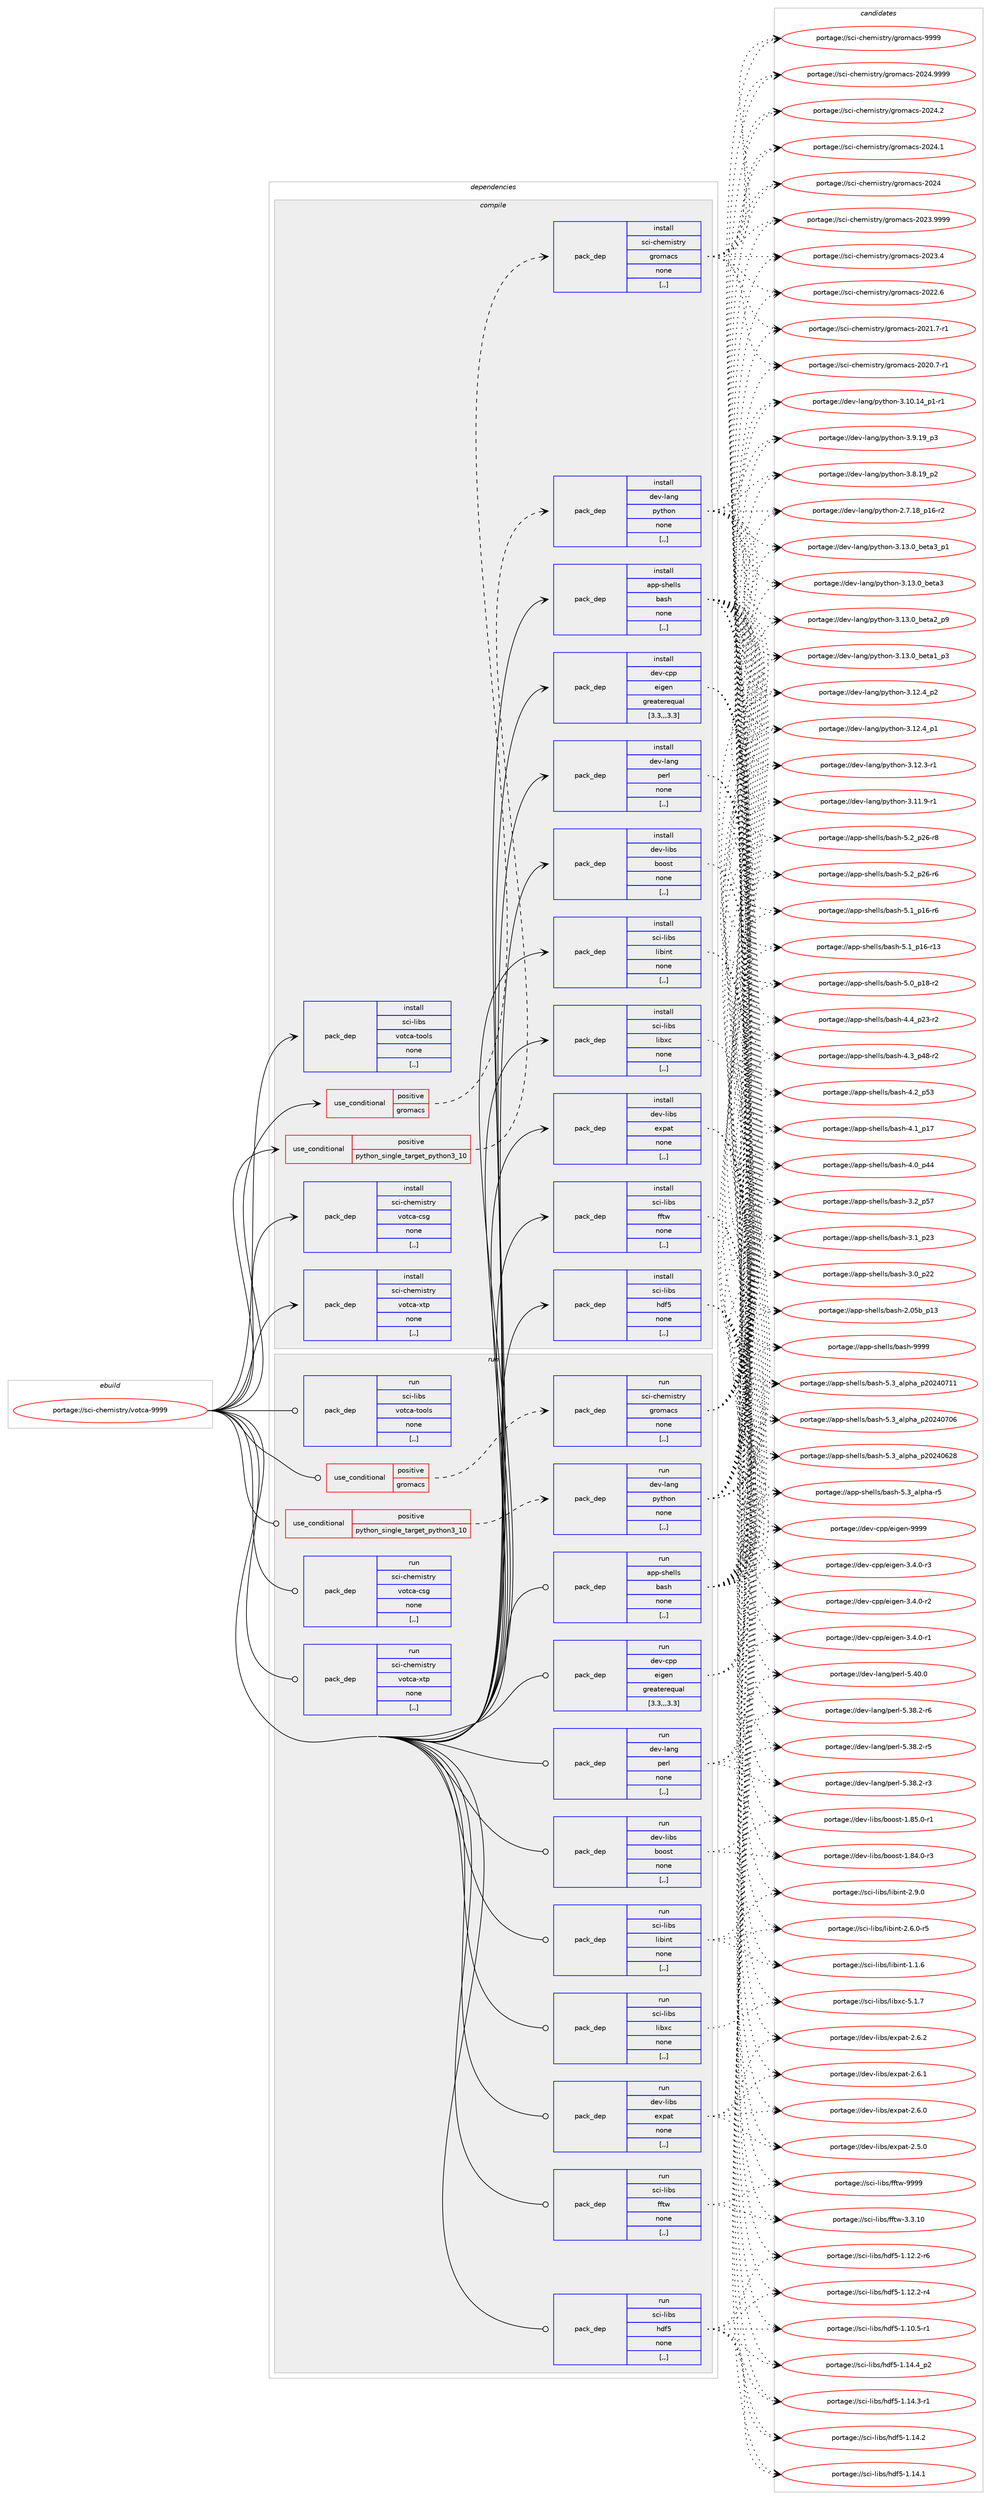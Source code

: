 digraph prolog {

# *************
# Graph options
# *************

newrank=true;
concentrate=true;
compound=true;
graph [rankdir=LR,fontname=Helvetica,fontsize=10,ranksep=1.5];#, ranksep=2.5, nodesep=0.2];
edge  [arrowhead=vee];
node  [fontname=Helvetica,fontsize=10];

# **********
# The ebuild
# **********

subgraph cluster_leftcol {
color=gray;
label=<<i>ebuild</i>>;
id [label="portage://sci-chemistry/votca-9999", color=red, width=4, href="../sci-chemistry/votca-9999.svg"];
}

# ****************
# The dependencies
# ****************

subgraph cluster_midcol {
color=gray;
label=<<i>dependencies</i>>;
subgraph cluster_compile {
fillcolor="#eeeeee";
style=filled;
label=<<i>compile</i>>;
subgraph cond103809 {
dependency392124 [label=<<TABLE BORDER="0" CELLBORDER="1" CELLSPACING="0" CELLPADDING="4"><TR><TD ROWSPAN="3" CELLPADDING="10">use_conditional</TD></TR><TR><TD>positive</TD></TR><TR><TD>gromacs</TD></TR></TABLE>>, shape=none, color=red];
subgraph pack285489 {
dependency392125 [label=<<TABLE BORDER="0" CELLBORDER="1" CELLSPACING="0" CELLPADDING="4" WIDTH="220"><TR><TD ROWSPAN="6" CELLPADDING="30">pack_dep</TD></TR><TR><TD WIDTH="110">install</TD></TR><TR><TD>sci-chemistry</TD></TR><TR><TD>gromacs</TD></TR><TR><TD>none</TD></TR><TR><TD>[,,]</TD></TR></TABLE>>, shape=none, color=blue];
}
dependency392124:e -> dependency392125:w [weight=20,style="dashed",arrowhead="vee"];
}
id:e -> dependency392124:w [weight=20,style="solid",arrowhead="vee"];
subgraph cond103810 {
dependency392126 [label=<<TABLE BORDER="0" CELLBORDER="1" CELLSPACING="0" CELLPADDING="4"><TR><TD ROWSPAN="3" CELLPADDING="10">use_conditional</TD></TR><TR><TD>positive</TD></TR><TR><TD>python_single_target_python3_10</TD></TR></TABLE>>, shape=none, color=red];
subgraph pack285490 {
dependency392127 [label=<<TABLE BORDER="0" CELLBORDER="1" CELLSPACING="0" CELLPADDING="4" WIDTH="220"><TR><TD ROWSPAN="6" CELLPADDING="30">pack_dep</TD></TR><TR><TD WIDTH="110">install</TD></TR><TR><TD>dev-lang</TD></TR><TR><TD>python</TD></TR><TR><TD>none</TD></TR><TR><TD>[,,]</TD></TR></TABLE>>, shape=none, color=blue];
}
dependency392126:e -> dependency392127:w [weight=20,style="dashed",arrowhead="vee"];
}
id:e -> dependency392126:w [weight=20,style="solid",arrowhead="vee"];
subgraph pack285491 {
dependency392128 [label=<<TABLE BORDER="0" CELLBORDER="1" CELLSPACING="0" CELLPADDING="4" WIDTH="220"><TR><TD ROWSPAN="6" CELLPADDING="30">pack_dep</TD></TR><TR><TD WIDTH="110">install</TD></TR><TR><TD>app-shells</TD></TR><TR><TD>bash</TD></TR><TR><TD>none</TD></TR><TR><TD>[,,]</TD></TR></TABLE>>, shape=none, color=blue];
}
id:e -> dependency392128:w [weight=20,style="solid",arrowhead="vee"];
subgraph pack285492 {
dependency392129 [label=<<TABLE BORDER="0" CELLBORDER="1" CELLSPACING="0" CELLPADDING="4" WIDTH="220"><TR><TD ROWSPAN="6" CELLPADDING="30">pack_dep</TD></TR><TR><TD WIDTH="110">install</TD></TR><TR><TD>dev-cpp</TD></TR><TR><TD>eigen</TD></TR><TR><TD>greaterequal</TD></TR><TR><TD>[3.3,,,3.3]</TD></TR></TABLE>>, shape=none, color=blue];
}
id:e -> dependency392129:w [weight=20,style="solid",arrowhead="vee"];
subgraph pack285493 {
dependency392130 [label=<<TABLE BORDER="0" CELLBORDER="1" CELLSPACING="0" CELLPADDING="4" WIDTH="220"><TR><TD ROWSPAN="6" CELLPADDING="30">pack_dep</TD></TR><TR><TD WIDTH="110">install</TD></TR><TR><TD>dev-lang</TD></TR><TR><TD>perl</TD></TR><TR><TD>none</TD></TR><TR><TD>[,,]</TD></TR></TABLE>>, shape=none, color=blue];
}
id:e -> dependency392130:w [weight=20,style="solid",arrowhead="vee"];
subgraph pack285494 {
dependency392131 [label=<<TABLE BORDER="0" CELLBORDER="1" CELLSPACING="0" CELLPADDING="4" WIDTH="220"><TR><TD ROWSPAN="6" CELLPADDING="30">pack_dep</TD></TR><TR><TD WIDTH="110">install</TD></TR><TR><TD>dev-libs</TD></TR><TR><TD>boost</TD></TR><TR><TD>none</TD></TR><TR><TD>[,,]</TD></TR></TABLE>>, shape=none, color=blue];
}
id:e -> dependency392131:w [weight=20,style="solid",arrowhead="vee"];
subgraph pack285495 {
dependency392132 [label=<<TABLE BORDER="0" CELLBORDER="1" CELLSPACING="0" CELLPADDING="4" WIDTH="220"><TR><TD ROWSPAN="6" CELLPADDING="30">pack_dep</TD></TR><TR><TD WIDTH="110">install</TD></TR><TR><TD>dev-libs</TD></TR><TR><TD>expat</TD></TR><TR><TD>none</TD></TR><TR><TD>[,,]</TD></TR></TABLE>>, shape=none, color=blue];
}
id:e -> dependency392132:w [weight=20,style="solid",arrowhead="vee"];
subgraph pack285496 {
dependency392133 [label=<<TABLE BORDER="0" CELLBORDER="1" CELLSPACING="0" CELLPADDING="4" WIDTH="220"><TR><TD ROWSPAN="6" CELLPADDING="30">pack_dep</TD></TR><TR><TD WIDTH="110">install</TD></TR><TR><TD>sci-libs</TD></TR><TR><TD>fftw</TD></TR><TR><TD>none</TD></TR><TR><TD>[,,]</TD></TR></TABLE>>, shape=none, color=blue];
}
id:e -> dependency392133:w [weight=20,style="solid",arrowhead="vee"];
subgraph pack285497 {
dependency392134 [label=<<TABLE BORDER="0" CELLBORDER="1" CELLSPACING="0" CELLPADDING="4" WIDTH="220"><TR><TD ROWSPAN="6" CELLPADDING="30">pack_dep</TD></TR><TR><TD WIDTH="110">install</TD></TR><TR><TD>sci-libs</TD></TR><TR><TD>hdf5</TD></TR><TR><TD>none</TD></TR><TR><TD>[,,]</TD></TR></TABLE>>, shape=none, color=blue];
}
id:e -> dependency392134:w [weight=20,style="solid",arrowhead="vee"];
subgraph pack285498 {
dependency392135 [label=<<TABLE BORDER="0" CELLBORDER="1" CELLSPACING="0" CELLPADDING="4" WIDTH="220"><TR><TD ROWSPAN="6" CELLPADDING="30">pack_dep</TD></TR><TR><TD WIDTH="110">install</TD></TR><TR><TD>sci-libs</TD></TR><TR><TD>libint</TD></TR><TR><TD>none</TD></TR><TR><TD>[,,]</TD></TR></TABLE>>, shape=none, color=blue];
}
id:e -> dependency392135:w [weight=20,style="solid",arrowhead="vee"];
subgraph pack285499 {
dependency392136 [label=<<TABLE BORDER="0" CELLBORDER="1" CELLSPACING="0" CELLPADDING="4" WIDTH="220"><TR><TD ROWSPAN="6" CELLPADDING="30">pack_dep</TD></TR><TR><TD WIDTH="110">install</TD></TR><TR><TD>sci-libs</TD></TR><TR><TD>libxc</TD></TR><TR><TD>none</TD></TR><TR><TD>[,,]</TD></TR></TABLE>>, shape=none, color=blue];
}
id:e -> dependency392136:w [weight=20,style="solid",arrowhead="vee"];
subgraph pack285500 {
dependency392137 [label=<<TABLE BORDER="0" CELLBORDER="1" CELLSPACING="0" CELLPADDING="4" WIDTH="220"><TR><TD ROWSPAN="6" CELLPADDING="30">pack_dep</TD></TR><TR><TD WIDTH="110">install</TD></TR><TR><TD>sci-chemistry</TD></TR><TR><TD>votca-csg</TD></TR><TR><TD>none</TD></TR><TR><TD>[,,]</TD></TR></TABLE>>, shape=none, color=blue];
}
id:e -> dependency392137:w [weight=20,style="solid",arrowhead="vee"];
subgraph pack285501 {
dependency392138 [label=<<TABLE BORDER="0" CELLBORDER="1" CELLSPACING="0" CELLPADDING="4" WIDTH="220"><TR><TD ROWSPAN="6" CELLPADDING="30">pack_dep</TD></TR><TR><TD WIDTH="110">install</TD></TR><TR><TD>sci-chemistry</TD></TR><TR><TD>votca-xtp</TD></TR><TR><TD>none</TD></TR><TR><TD>[,,]</TD></TR></TABLE>>, shape=none, color=blue];
}
id:e -> dependency392138:w [weight=20,style="solid",arrowhead="vee"];
subgraph pack285502 {
dependency392139 [label=<<TABLE BORDER="0" CELLBORDER="1" CELLSPACING="0" CELLPADDING="4" WIDTH="220"><TR><TD ROWSPAN="6" CELLPADDING="30">pack_dep</TD></TR><TR><TD WIDTH="110">install</TD></TR><TR><TD>sci-libs</TD></TR><TR><TD>votca-tools</TD></TR><TR><TD>none</TD></TR><TR><TD>[,,]</TD></TR></TABLE>>, shape=none, color=blue];
}
id:e -> dependency392139:w [weight=20,style="solid",arrowhead="vee"];
}
subgraph cluster_compileandrun {
fillcolor="#eeeeee";
style=filled;
label=<<i>compile and run</i>>;
}
subgraph cluster_run {
fillcolor="#eeeeee";
style=filled;
label=<<i>run</i>>;
subgraph cond103811 {
dependency392140 [label=<<TABLE BORDER="0" CELLBORDER="1" CELLSPACING="0" CELLPADDING="4"><TR><TD ROWSPAN="3" CELLPADDING="10">use_conditional</TD></TR><TR><TD>positive</TD></TR><TR><TD>gromacs</TD></TR></TABLE>>, shape=none, color=red];
subgraph pack285503 {
dependency392141 [label=<<TABLE BORDER="0" CELLBORDER="1" CELLSPACING="0" CELLPADDING="4" WIDTH="220"><TR><TD ROWSPAN="6" CELLPADDING="30">pack_dep</TD></TR><TR><TD WIDTH="110">run</TD></TR><TR><TD>sci-chemistry</TD></TR><TR><TD>gromacs</TD></TR><TR><TD>none</TD></TR><TR><TD>[,,]</TD></TR></TABLE>>, shape=none, color=blue];
}
dependency392140:e -> dependency392141:w [weight=20,style="dashed",arrowhead="vee"];
}
id:e -> dependency392140:w [weight=20,style="solid",arrowhead="odot"];
subgraph cond103812 {
dependency392142 [label=<<TABLE BORDER="0" CELLBORDER="1" CELLSPACING="0" CELLPADDING="4"><TR><TD ROWSPAN="3" CELLPADDING="10">use_conditional</TD></TR><TR><TD>positive</TD></TR><TR><TD>python_single_target_python3_10</TD></TR></TABLE>>, shape=none, color=red];
subgraph pack285504 {
dependency392143 [label=<<TABLE BORDER="0" CELLBORDER="1" CELLSPACING="0" CELLPADDING="4" WIDTH="220"><TR><TD ROWSPAN="6" CELLPADDING="30">pack_dep</TD></TR><TR><TD WIDTH="110">run</TD></TR><TR><TD>dev-lang</TD></TR><TR><TD>python</TD></TR><TR><TD>none</TD></TR><TR><TD>[,,]</TD></TR></TABLE>>, shape=none, color=blue];
}
dependency392142:e -> dependency392143:w [weight=20,style="dashed",arrowhead="vee"];
}
id:e -> dependency392142:w [weight=20,style="solid",arrowhead="odot"];
subgraph pack285505 {
dependency392144 [label=<<TABLE BORDER="0" CELLBORDER="1" CELLSPACING="0" CELLPADDING="4" WIDTH="220"><TR><TD ROWSPAN="6" CELLPADDING="30">pack_dep</TD></TR><TR><TD WIDTH="110">run</TD></TR><TR><TD>app-shells</TD></TR><TR><TD>bash</TD></TR><TR><TD>none</TD></TR><TR><TD>[,,]</TD></TR></TABLE>>, shape=none, color=blue];
}
id:e -> dependency392144:w [weight=20,style="solid",arrowhead="odot"];
subgraph pack285506 {
dependency392145 [label=<<TABLE BORDER="0" CELLBORDER="1" CELLSPACING="0" CELLPADDING="4" WIDTH="220"><TR><TD ROWSPAN="6" CELLPADDING="30">pack_dep</TD></TR><TR><TD WIDTH="110">run</TD></TR><TR><TD>dev-cpp</TD></TR><TR><TD>eigen</TD></TR><TR><TD>greaterequal</TD></TR><TR><TD>[3.3,,,3.3]</TD></TR></TABLE>>, shape=none, color=blue];
}
id:e -> dependency392145:w [weight=20,style="solid",arrowhead="odot"];
subgraph pack285507 {
dependency392146 [label=<<TABLE BORDER="0" CELLBORDER="1" CELLSPACING="0" CELLPADDING="4" WIDTH="220"><TR><TD ROWSPAN="6" CELLPADDING="30">pack_dep</TD></TR><TR><TD WIDTH="110">run</TD></TR><TR><TD>dev-lang</TD></TR><TR><TD>perl</TD></TR><TR><TD>none</TD></TR><TR><TD>[,,]</TD></TR></TABLE>>, shape=none, color=blue];
}
id:e -> dependency392146:w [weight=20,style="solid",arrowhead="odot"];
subgraph pack285508 {
dependency392147 [label=<<TABLE BORDER="0" CELLBORDER="1" CELLSPACING="0" CELLPADDING="4" WIDTH="220"><TR><TD ROWSPAN="6" CELLPADDING="30">pack_dep</TD></TR><TR><TD WIDTH="110">run</TD></TR><TR><TD>dev-libs</TD></TR><TR><TD>boost</TD></TR><TR><TD>none</TD></TR><TR><TD>[,,]</TD></TR></TABLE>>, shape=none, color=blue];
}
id:e -> dependency392147:w [weight=20,style="solid",arrowhead="odot"];
subgraph pack285509 {
dependency392148 [label=<<TABLE BORDER="0" CELLBORDER="1" CELLSPACING="0" CELLPADDING="4" WIDTH="220"><TR><TD ROWSPAN="6" CELLPADDING="30">pack_dep</TD></TR><TR><TD WIDTH="110">run</TD></TR><TR><TD>dev-libs</TD></TR><TR><TD>expat</TD></TR><TR><TD>none</TD></TR><TR><TD>[,,]</TD></TR></TABLE>>, shape=none, color=blue];
}
id:e -> dependency392148:w [weight=20,style="solid",arrowhead="odot"];
subgraph pack285510 {
dependency392149 [label=<<TABLE BORDER="0" CELLBORDER="1" CELLSPACING="0" CELLPADDING="4" WIDTH="220"><TR><TD ROWSPAN="6" CELLPADDING="30">pack_dep</TD></TR><TR><TD WIDTH="110">run</TD></TR><TR><TD>sci-libs</TD></TR><TR><TD>fftw</TD></TR><TR><TD>none</TD></TR><TR><TD>[,,]</TD></TR></TABLE>>, shape=none, color=blue];
}
id:e -> dependency392149:w [weight=20,style="solid",arrowhead="odot"];
subgraph pack285511 {
dependency392150 [label=<<TABLE BORDER="0" CELLBORDER="1" CELLSPACING="0" CELLPADDING="4" WIDTH="220"><TR><TD ROWSPAN="6" CELLPADDING="30">pack_dep</TD></TR><TR><TD WIDTH="110">run</TD></TR><TR><TD>sci-libs</TD></TR><TR><TD>hdf5</TD></TR><TR><TD>none</TD></TR><TR><TD>[,,]</TD></TR></TABLE>>, shape=none, color=blue];
}
id:e -> dependency392150:w [weight=20,style="solid",arrowhead="odot"];
subgraph pack285512 {
dependency392151 [label=<<TABLE BORDER="0" CELLBORDER="1" CELLSPACING="0" CELLPADDING="4" WIDTH="220"><TR><TD ROWSPAN="6" CELLPADDING="30">pack_dep</TD></TR><TR><TD WIDTH="110">run</TD></TR><TR><TD>sci-libs</TD></TR><TR><TD>libint</TD></TR><TR><TD>none</TD></TR><TR><TD>[,,]</TD></TR></TABLE>>, shape=none, color=blue];
}
id:e -> dependency392151:w [weight=20,style="solid",arrowhead="odot"];
subgraph pack285513 {
dependency392152 [label=<<TABLE BORDER="0" CELLBORDER="1" CELLSPACING="0" CELLPADDING="4" WIDTH="220"><TR><TD ROWSPAN="6" CELLPADDING="30">pack_dep</TD></TR><TR><TD WIDTH="110">run</TD></TR><TR><TD>sci-libs</TD></TR><TR><TD>libxc</TD></TR><TR><TD>none</TD></TR><TR><TD>[,,]</TD></TR></TABLE>>, shape=none, color=blue];
}
id:e -> dependency392152:w [weight=20,style="solid",arrowhead="odot"];
subgraph pack285514 {
dependency392153 [label=<<TABLE BORDER="0" CELLBORDER="1" CELLSPACING="0" CELLPADDING="4" WIDTH="220"><TR><TD ROWSPAN="6" CELLPADDING="30">pack_dep</TD></TR><TR><TD WIDTH="110">run</TD></TR><TR><TD>sci-chemistry</TD></TR><TR><TD>votca-csg</TD></TR><TR><TD>none</TD></TR><TR><TD>[,,]</TD></TR></TABLE>>, shape=none, color=blue];
}
id:e -> dependency392153:w [weight=20,style="solid",arrowhead="odot"];
subgraph pack285515 {
dependency392154 [label=<<TABLE BORDER="0" CELLBORDER="1" CELLSPACING="0" CELLPADDING="4" WIDTH="220"><TR><TD ROWSPAN="6" CELLPADDING="30">pack_dep</TD></TR><TR><TD WIDTH="110">run</TD></TR><TR><TD>sci-chemistry</TD></TR><TR><TD>votca-xtp</TD></TR><TR><TD>none</TD></TR><TR><TD>[,,]</TD></TR></TABLE>>, shape=none, color=blue];
}
id:e -> dependency392154:w [weight=20,style="solid",arrowhead="odot"];
subgraph pack285516 {
dependency392155 [label=<<TABLE BORDER="0" CELLBORDER="1" CELLSPACING="0" CELLPADDING="4" WIDTH="220"><TR><TD ROWSPAN="6" CELLPADDING="30">pack_dep</TD></TR><TR><TD WIDTH="110">run</TD></TR><TR><TD>sci-libs</TD></TR><TR><TD>votca-tools</TD></TR><TR><TD>none</TD></TR><TR><TD>[,,]</TD></TR></TABLE>>, shape=none, color=blue];
}
id:e -> dependency392155:w [weight=20,style="solid",arrowhead="odot"];
}
}

# **************
# The candidates
# **************

subgraph cluster_choices {
rank=same;
color=gray;
label=<<i>candidates</i>>;

subgraph choice285489 {
color=black;
nodesep=1;
choice1159910545991041011091051151161141214710311411110997991154557575757 [label="portage://sci-chemistry/gromacs-9999", color=red, width=4,href="../sci-chemistry/gromacs-9999.svg"];
choice11599105459910410110910511511611412147103114111109979911545504850524657575757 [label="portage://sci-chemistry/gromacs-2024.9999", color=red, width=4,href="../sci-chemistry/gromacs-2024.9999.svg"];
choice11599105459910410110910511511611412147103114111109979911545504850524650 [label="portage://sci-chemistry/gromacs-2024.2", color=red, width=4,href="../sci-chemistry/gromacs-2024.2.svg"];
choice11599105459910410110910511511611412147103114111109979911545504850524649 [label="portage://sci-chemistry/gromacs-2024.1", color=red, width=4,href="../sci-chemistry/gromacs-2024.1.svg"];
choice1159910545991041011091051151161141214710311411110997991154550485052 [label="portage://sci-chemistry/gromacs-2024", color=red, width=4,href="../sci-chemistry/gromacs-2024.svg"];
choice11599105459910410110910511511611412147103114111109979911545504850514657575757 [label="portage://sci-chemistry/gromacs-2023.9999", color=red, width=4,href="../sci-chemistry/gromacs-2023.9999.svg"];
choice11599105459910410110910511511611412147103114111109979911545504850514652 [label="portage://sci-chemistry/gromacs-2023.4", color=red, width=4,href="../sci-chemistry/gromacs-2023.4.svg"];
choice11599105459910410110910511511611412147103114111109979911545504850504654 [label="portage://sci-chemistry/gromacs-2022.6", color=red, width=4,href="../sci-chemistry/gromacs-2022.6.svg"];
choice115991054599104101109105115116114121471031141111099799115455048504946554511449 [label="portage://sci-chemistry/gromacs-2021.7-r1", color=red, width=4,href="../sci-chemistry/gromacs-2021.7-r1.svg"];
choice115991054599104101109105115116114121471031141111099799115455048504846554511449 [label="portage://sci-chemistry/gromacs-2020.7-r1", color=red, width=4,href="../sci-chemistry/gromacs-2020.7-r1.svg"];
dependency392125:e -> choice1159910545991041011091051151161141214710311411110997991154557575757:w [style=dotted,weight="100"];
dependency392125:e -> choice11599105459910410110910511511611412147103114111109979911545504850524657575757:w [style=dotted,weight="100"];
dependency392125:e -> choice11599105459910410110910511511611412147103114111109979911545504850524650:w [style=dotted,weight="100"];
dependency392125:e -> choice11599105459910410110910511511611412147103114111109979911545504850524649:w [style=dotted,weight="100"];
dependency392125:e -> choice1159910545991041011091051151161141214710311411110997991154550485052:w [style=dotted,weight="100"];
dependency392125:e -> choice11599105459910410110910511511611412147103114111109979911545504850514657575757:w [style=dotted,weight="100"];
dependency392125:e -> choice11599105459910410110910511511611412147103114111109979911545504850514652:w [style=dotted,weight="100"];
dependency392125:e -> choice11599105459910410110910511511611412147103114111109979911545504850504654:w [style=dotted,weight="100"];
dependency392125:e -> choice115991054599104101109105115116114121471031141111099799115455048504946554511449:w [style=dotted,weight="100"];
dependency392125:e -> choice115991054599104101109105115116114121471031141111099799115455048504846554511449:w [style=dotted,weight="100"];
}
subgraph choice285490 {
color=black;
nodesep=1;
choice10010111845108971101034711212111610411111045514649514648959810111697519511249 [label="portage://dev-lang/python-3.13.0_beta3_p1", color=red, width=4,href="../dev-lang/python-3.13.0_beta3_p1.svg"];
choice1001011184510897110103471121211161041111104551464951464895981011169751 [label="portage://dev-lang/python-3.13.0_beta3", color=red, width=4,href="../dev-lang/python-3.13.0_beta3.svg"];
choice10010111845108971101034711212111610411111045514649514648959810111697509511257 [label="portage://dev-lang/python-3.13.0_beta2_p9", color=red, width=4,href="../dev-lang/python-3.13.0_beta2_p9.svg"];
choice10010111845108971101034711212111610411111045514649514648959810111697499511251 [label="portage://dev-lang/python-3.13.0_beta1_p3", color=red, width=4,href="../dev-lang/python-3.13.0_beta1_p3.svg"];
choice100101118451089711010347112121116104111110455146495046529511250 [label="portage://dev-lang/python-3.12.4_p2", color=red, width=4,href="../dev-lang/python-3.12.4_p2.svg"];
choice100101118451089711010347112121116104111110455146495046529511249 [label="portage://dev-lang/python-3.12.4_p1", color=red, width=4,href="../dev-lang/python-3.12.4_p1.svg"];
choice100101118451089711010347112121116104111110455146495046514511449 [label="portage://dev-lang/python-3.12.3-r1", color=red, width=4,href="../dev-lang/python-3.12.3-r1.svg"];
choice100101118451089711010347112121116104111110455146494946574511449 [label="portage://dev-lang/python-3.11.9-r1", color=red, width=4,href="../dev-lang/python-3.11.9-r1.svg"];
choice100101118451089711010347112121116104111110455146494846495295112494511449 [label="portage://dev-lang/python-3.10.14_p1-r1", color=red, width=4,href="../dev-lang/python-3.10.14_p1-r1.svg"];
choice100101118451089711010347112121116104111110455146574649579511251 [label="portage://dev-lang/python-3.9.19_p3", color=red, width=4,href="../dev-lang/python-3.9.19_p3.svg"];
choice100101118451089711010347112121116104111110455146564649579511250 [label="portage://dev-lang/python-3.8.19_p2", color=red, width=4,href="../dev-lang/python-3.8.19_p2.svg"];
choice100101118451089711010347112121116104111110455046554649569511249544511450 [label="portage://dev-lang/python-2.7.18_p16-r2", color=red, width=4,href="../dev-lang/python-2.7.18_p16-r2.svg"];
dependency392127:e -> choice10010111845108971101034711212111610411111045514649514648959810111697519511249:w [style=dotted,weight="100"];
dependency392127:e -> choice1001011184510897110103471121211161041111104551464951464895981011169751:w [style=dotted,weight="100"];
dependency392127:e -> choice10010111845108971101034711212111610411111045514649514648959810111697509511257:w [style=dotted,weight="100"];
dependency392127:e -> choice10010111845108971101034711212111610411111045514649514648959810111697499511251:w [style=dotted,weight="100"];
dependency392127:e -> choice100101118451089711010347112121116104111110455146495046529511250:w [style=dotted,weight="100"];
dependency392127:e -> choice100101118451089711010347112121116104111110455146495046529511249:w [style=dotted,weight="100"];
dependency392127:e -> choice100101118451089711010347112121116104111110455146495046514511449:w [style=dotted,weight="100"];
dependency392127:e -> choice100101118451089711010347112121116104111110455146494946574511449:w [style=dotted,weight="100"];
dependency392127:e -> choice100101118451089711010347112121116104111110455146494846495295112494511449:w [style=dotted,weight="100"];
dependency392127:e -> choice100101118451089711010347112121116104111110455146574649579511251:w [style=dotted,weight="100"];
dependency392127:e -> choice100101118451089711010347112121116104111110455146564649579511250:w [style=dotted,weight="100"];
dependency392127:e -> choice100101118451089711010347112121116104111110455046554649569511249544511450:w [style=dotted,weight="100"];
}
subgraph choice285491 {
color=black;
nodesep=1;
choice97112112451151041011081081154798971151044557575757 [label="portage://app-shells/bash-9999", color=red, width=4,href="../app-shells/bash-9999.svg"];
choice971121124511510410110810811547989711510445534651959710811210497951125048505248554949 [label="portage://app-shells/bash-5.3_alpha_p20240711", color=red, width=4,href="../app-shells/bash-5.3_alpha_p20240711.svg"];
choice971121124511510410110810811547989711510445534651959710811210497951125048505248554854 [label="portage://app-shells/bash-5.3_alpha_p20240706", color=red, width=4,href="../app-shells/bash-5.3_alpha_p20240706.svg"];
choice971121124511510410110810811547989711510445534651959710811210497951125048505248545056 [label="portage://app-shells/bash-5.3_alpha_p20240628", color=red, width=4,href="../app-shells/bash-5.3_alpha_p20240628.svg"];
choice9711211245115104101108108115479897115104455346519597108112104974511453 [label="portage://app-shells/bash-5.3_alpha-r5", color=red, width=4,href="../app-shells/bash-5.3_alpha-r5.svg"];
choice9711211245115104101108108115479897115104455346509511250544511456 [label="portage://app-shells/bash-5.2_p26-r8", color=red, width=4,href="../app-shells/bash-5.2_p26-r8.svg"];
choice9711211245115104101108108115479897115104455346509511250544511454 [label="portage://app-shells/bash-5.2_p26-r6", color=red, width=4,href="../app-shells/bash-5.2_p26-r6.svg"];
choice9711211245115104101108108115479897115104455346499511249544511454 [label="portage://app-shells/bash-5.1_p16-r6", color=red, width=4,href="../app-shells/bash-5.1_p16-r6.svg"];
choice971121124511510410110810811547989711510445534649951124954451144951 [label="portage://app-shells/bash-5.1_p16-r13", color=red, width=4,href="../app-shells/bash-5.1_p16-r13.svg"];
choice9711211245115104101108108115479897115104455346489511249564511450 [label="portage://app-shells/bash-5.0_p18-r2", color=red, width=4,href="../app-shells/bash-5.0_p18-r2.svg"];
choice9711211245115104101108108115479897115104455246529511250514511450 [label="portage://app-shells/bash-4.4_p23-r2", color=red, width=4,href="../app-shells/bash-4.4_p23-r2.svg"];
choice9711211245115104101108108115479897115104455246519511252564511450 [label="portage://app-shells/bash-4.3_p48-r2", color=red, width=4,href="../app-shells/bash-4.3_p48-r2.svg"];
choice971121124511510410110810811547989711510445524650951125351 [label="portage://app-shells/bash-4.2_p53", color=red, width=4,href="../app-shells/bash-4.2_p53.svg"];
choice971121124511510410110810811547989711510445524649951124955 [label="portage://app-shells/bash-4.1_p17", color=red, width=4,href="../app-shells/bash-4.1_p17.svg"];
choice971121124511510410110810811547989711510445524648951125252 [label="portage://app-shells/bash-4.0_p44", color=red, width=4,href="../app-shells/bash-4.0_p44.svg"];
choice971121124511510410110810811547989711510445514650951125355 [label="portage://app-shells/bash-3.2_p57", color=red, width=4,href="../app-shells/bash-3.2_p57.svg"];
choice971121124511510410110810811547989711510445514649951125051 [label="portage://app-shells/bash-3.1_p23", color=red, width=4,href="../app-shells/bash-3.1_p23.svg"];
choice971121124511510410110810811547989711510445514648951125050 [label="portage://app-shells/bash-3.0_p22", color=red, width=4,href="../app-shells/bash-3.0_p22.svg"];
choice9711211245115104101108108115479897115104455046485398951124951 [label="portage://app-shells/bash-2.05b_p13", color=red, width=4,href="../app-shells/bash-2.05b_p13.svg"];
dependency392128:e -> choice97112112451151041011081081154798971151044557575757:w [style=dotted,weight="100"];
dependency392128:e -> choice971121124511510410110810811547989711510445534651959710811210497951125048505248554949:w [style=dotted,weight="100"];
dependency392128:e -> choice971121124511510410110810811547989711510445534651959710811210497951125048505248554854:w [style=dotted,weight="100"];
dependency392128:e -> choice971121124511510410110810811547989711510445534651959710811210497951125048505248545056:w [style=dotted,weight="100"];
dependency392128:e -> choice9711211245115104101108108115479897115104455346519597108112104974511453:w [style=dotted,weight="100"];
dependency392128:e -> choice9711211245115104101108108115479897115104455346509511250544511456:w [style=dotted,weight="100"];
dependency392128:e -> choice9711211245115104101108108115479897115104455346509511250544511454:w [style=dotted,weight="100"];
dependency392128:e -> choice9711211245115104101108108115479897115104455346499511249544511454:w [style=dotted,weight="100"];
dependency392128:e -> choice971121124511510410110810811547989711510445534649951124954451144951:w [style=dotted,weight="100"];
dependency392128:e -> choice9711211245115104101108108115479897115104455346489511249564511450:w [style=dotted,weight="100"];
dependency392128:e -> choice9711211245115104101108108115479897115104455246529511250514511450:w [style=dotted,weight="100"];
dependency392128:e -> choice9711211245115104101108108115479897115104455246519511252564511450:w [style=dotted,weight="100"];
dependency392128:e -> choice971121124511510410110810811547989711510445524650951125351:w [style=dotted,weight="100"];
dependency392128:e -> choice971121124511510410110810811547989711510445524649951124955:w [style=dotted,weight="100"];
dependency392128:e -> choice971121124511510410110810811547989711510445524648951125252:w [style=dotted,weight="100"];
dependency392128:e -> choice971121124511510410110810811547989711510445514650951125355:w [style=dotted,weight="100"];
dependency392128:e -> choice971121124511510410110810811547989711510445514649951125051:w [style=dotted,weight="100"];
dependency392128:e -> choice971121124511510410110810811547989711510445514648951125050:w [style=dotted,weight="100"];
dependency392128:e -> choice9711211245115104101108108115479897115104455046485398951124951:w [style=dotted,weight="100"];
}
subgraph choice285492 {
color=black;
nodesep=1;
choice1001011184599112112471011051031011104557575757 [label="portage://dev-cpp/eigen-9999", color=red, width=4,href="../dev-cpp/eigen-9999.svg"];
choice1001011184599112112471011051031011104551465246484511451 [label="portage://dev-cpp/eigen-3.4.0-r3", color=red, width=4,href="../dev-cpp/eigen-3.4.0-r3.svg"];
choice1001011184599112112471011051031011104551465246484511450 [label="portage://dev-cpp/eigen-3.4.0-r2", color=red, width=4,href="../dev-cpp/eigen-3.4.0-r2.svg"];
choice1001011184599112112471011051031011104551465246484511449 [label="portage://dev-cpp/eigen-3.4.0-r1", color=red, width=4,href="../dev-cpp/eigen-3.4.0-r1.svg"];
dependency392129:e -> choice1001011184599112112471011051031011104557575757:w [style=dotted,weight="100"];
dependency392129:e -> choice1001011184599112112471011051031011104551465246484511451:w [style=dotted,weight="100"];
dependency392129:e -> choice1001011184599112112471011051031011104551465246484511450:w [style=dotted,weight="100"];
dependency392129:e -> choice1001011184599112112471011051031011104551465246484511449:w [style=dotted,weight="100"];
}
subgraph choice285493 {
color=black;
nodesep=1;
choice10010111845108971101034711210111410845534652484648 [label="portage://dev-lang/perl-5.40.0", color=red, width=4,href="../dev-lang/perl-5.40.0.svg"];
choice100101118451089711010347112101114108455346515646504511454 [label="portage://dev-lang/perl-5.38.2-r6", color=red, width=4,href="../dev-lang/perl-5.38.2-r6.svg"];
choice100101118451089711010347112101114108455346515646504511453 [label="portage://dev-lang/perl-5.38.2-r5", color=red, width=4,href="../dev-lang/perl-5.38.2-r5.svg"];
choice100101118451089711010347112101114108455346515646504511451 [label="portage://dev-lang/perl-5.38.2-r3", color=red, width=4,href="../dev-lang/perl-5.38.2-r3.svg"];
dependency392130:e -> choice10010111845108971101034711210111410845534652484648:w [style=dotted,weight="100"];
dependency392130:e -> choice100101118451089711010347112101114108455346515646504511454:w [style=dotted,weight="100"];
dependency392130:e -> choice100101118451089711010347112101114108455346515646504511453:w [style=dotted,weight="100"];
dependency392130:e -> choice100101118451089711010347112101114108455346515646504511451:w [style=dotted,weight="100"];
}
subgraph choice285494 {
color=black;
nodesep=1;
choice10010111845108105981154798111111115116454946565346484511449 [label="portage://dev-libs/boost-1.85.0-r1", color=red, width=4,href="../dev-libs/boost-1.85.0-r1.svg"];
choice10010111845108105981154798111111115116454946565246484511451 [label="portage://dev-libs/boost-1.84.0-r3", color=red, width=4,href="../dev-libs/boost-1.84.0-r3.svg"];
dependency392131:e -> choice10010111845108105981154798111111115116454946565346484511449:w [style=dotted,weight="100"];
dependency392131:e -> choice10010111845108105981154798111111115116454946565246484511451:w [style=dotted,weight="100"];
}
subgraph choice285495 {
color=black;
nodesep=1;
choice10010111845108105981154710112011297116455046544650 [label="portage://dev-libs/expat-2.6.2", color=red, width=4,href="../dev-libs/expat-2.6.2.svg"];
choice10010111845108105981154710112011297116455046544649 [label="portage://dev-libs/expat-2.6.1", color=red, width=4,href="../dev-libs/expat-2.6.1.svg"];
choice10010111845108105981154710112011297116455046544648 [label="portage://dev-libs/expat-2.6.0", color=red, width=4,href="../dev-libs/expat-2.6.0.svg"];
choice10010111845108105981154710112011297116455046534648 [label="portage://dev-libs/expat-2.5.0", color=red, width=4,href="../dev-libs/expat-2.5.0.svg"];
dependency392132:e -> choice10010111845108105981154710112011297116455046544650:w [style=dotted,weight="100"];
dependency392132:e -> choice10010111845108105981154710112011297116455046544649:w [style=dotted,weight="100"];
dependency392132:e -> choice10010111845108105981154710112011297116455046544648:w [style=dotted,weight="100"];
dependency392132:e -> choice10010111845108105981154710112011297116455046534648:w [style=dotted,weight="100"];
}
subgraph choice285496 {
color=black;
nodesep=1;
choice115991054510810598115471021021161194557575757 [label="portage://sci-libs/fftw-9999", color=red, width=4,href="../sci-libs/fftw-9999.svg"];
choice1159910545108105981154710210211611945514651464948 [label="portage://sci-libs/fftw-3.3.10", color=red, width=4,href="../sci-libs/fftw-3.3.10.svg"];
dependency392133:e -> choice115991054510810598115471021021161194557575757:w [style=dotted,weight="100"];
dependency392133:e -> choice1159910545108105981154710210211611945514651464948:w [style=dotted,weight="100"];
}
subgraph choice285497 {
color=black;
nodesep=1;
choice1159910545108105981154710410010253454946495246529511250 [label="portage://sci-libs/hdf5-1.14.4_p2", color=red, width=4,href="../sci-libs/hdf5-1.14.4_p2.svg"];
choice1159910545108105981154710410010253454946495246514511449 [label="portage://sci-libs/hdf5-1.14.3-r1", color=red, width=4,href="../sci-libs/hdf5-1.14.3-r1.svg"];
choice115991054510810598115471041001025345494649524650 [label="portage://sci-libs/hdf5-1.14.2", color=red, width=4,href="../sci-libs/hdf5-1.14.2.svg"];
choice115991054510810598115471041001025345494649524649 [label="portage://sci-libs/hdf5-1.14.1", color=red, width=4,href="../sci-libs/hdf5-1.14.1.svg"];
choice1159910545108105981154710410010253454946495046504511454 [label="portage://sci-libs/hdf5-1.12.2-r6", color=red, width=4,href="../sci-libs/hdf5-1.12.2-r6.svg"];
choice1159910545108105981154710410010253454946495046504511452 [label="portage://sci-libs/hdf5-1.12.2-r4", color=red, width=4,href="../sci-libs/hdf5-1.12.2-r4.svg"];
choice1159910545108105981154710410010253454946494846534511449 [label="portage://sci-libs/hdf5-1.10.5-r1", color=red, width=4,href="../sci-libs/hdf5-1.10.5-r1.svg"];
dependency392134:e -> choice1159910545108105981154710410010253454946495246529511250:w [style=dotted,weight="100"];
dependency392134:e -> choice1159910545108105981154710410010253454946495246514511449:w [style=dotted,weight="100"];
dependency392134:e -> choice115991054510810598115471041001025345494649524650:w [style=dotted,weight="100"];
dependency392134:e -> choice115991054510810598115471041001025345494649524649:w [style=dotted,weight="100"];
dependency392134:e -> choice1159910545108105981154710410010253454946495046504511454:w [style=dotted,weight="100"];
dependency392134:e -> choice1159910545108105981154710410010253454946495046504511452:w [style=dotted,weight="100"];
dependency392134:e -> choice1159910545108105981154710410010253454946494846534511449:w [style=dotted,weight="100"];
}
subgraph choice285498 {
color=black;
nodesep=1;
choice1159910545108105981154710810598105110116455046574648 [label="portage://sci-libs/libint-2.9.0", color=red, width=4,href="../sci-libs/libint-2.9.0.svg"];
choice11599105451081059811547108105981051101164550465446484511453 [label="portage://sci-libs/libint-2.6.0-r5", color=red, width=4,href="../sci-libs/libint-2.6.0-r5.svg"];
choice1159910545108105981154710810598105110116454946494654 [label="portage://sci-libs/libint-1.1.6", color=red, width=4,href="../sci-libs/libint-1.1.6.svg"];
dependency392135:e -> choice1159910545108105981154710810598105110116455046574648:w [style=dotted,weight="100"];
dependency392135:e -> choice11599105451081059811547108105981051101164550465446484511453:w [style=dotted,weight="100"];
dependency392135:e -> choice1159910545108105981154710810598105110116454946494654:w [style=dotted,weight="100"];
}
subgraph choice285499 {
color=black;
nodesep=1;
choice115991054510810598115471081059812099455346494655 [label="portage://sci-libs/libxc-5.1.7", color=red, width=4,href="../sci-libs/libxc-5.1.7.svg"];
dependency392136:e -> choice115991054510810598115471081059812099455346494655:w [style=dotted,weight="100"];
}
subgraph choice285500 {
color=black;
nodesep=1;
}
subgraph choice285501 {
color=black;
nodesep=1;
}
subgraph choice285502 {
color=black;
nodesep=1;
}
subgraph choice285503 {
color=black;
nodesep=1;
choice1159910545991041011091051151161141214710311411110997991154557575757 [label="portage://sci-chemistry/gromacs-9999", color=red, width=4,href="../sci-chemistry/gromacs-9999.svg"];
choice11599105459910410110910511511611412147103114111109979911545504850524657575757 [label="portage://sci-chemistry/gromacs-2024.9999", color=red, width=4,href="../sci-chemistry/gromacs-2024.9999.svg"];
choice11599105459910410110910511511611412147103114111109979911545504850524650 [label="portage://sci-chemistry/gromacs-2024.2", color=red, width=4,href="../sci-chemistry/gromacs-2024.2.svg"];
choice11599105459910410110910511511611412147103114111109979911545504850524649 [label="portage://sci-chemistry/gromacs-2024.1", color=red, width=4,href="../sci-chemistry/gromacs-2024.1.svg"];
choice1159910545991041011091051151161141214710311411110997991154550485052 [label="portage://sci-chemistry/gromacs-2024", color=red, width=4,href="../sci-chemistry/gromacs-2024.svg"];
choice11599105459910410110910511511611412147103114111109979911545504850514657575757 [label="portage://sci-chemistry/gromacs-2023.9999", color=red, width=4,href="../sci-chemistry/gromacs-2023.9999.svg"];
choice11599105459910410110910511511611412147103114111109979911545504850514652 [label="portage://sci-chemistry/gromacs-2023.4", color=red, width=4,href="../sci-chemistry/gromacs-2023.4.svg"];
choice11599105459910410110910511511611412147103114111109979911545504850504654 [label="portage://sci-chemistry/gromacs-2022.6", color=red, width=4,href="../sci-chemistry/gromacs-2022.6.svg"];
choice115991054599104101109105115116114121471031141111099799115455048504946554511449 [label="portage://sci-chemistry/gromacs-2021.7-r1", color=red, width=4,href="../sci-chemistry/gromacs-2021.7-r1.svg"];
choice115991054599104101109105115116114121471031141111099799115455048504846554511449 [label="portage://sci-chemistry/gromacs-2020.7-r1", color=red, width=4,href="../sci-chemistry/gromacs-2020.7-r1.svg"];
dependency392141:e -> choice1159910545991041011091051151161141214710311411110997991154557575757:w [style=dotted,weight="100"];
dependency392141:e -> choice11599105459910410110910511511611412147103114111109979911545504850524657575757:w [style=dotted,weight="100"];
dependency392141:e -> choice11599105459910410110910511511611412147103114111109979911545504850524650:w [style=dotted,weight="100"];
dependency392141:e -> choice11599105459910410110910511511611412147103114111109979911545504850524649:w [style=dotted,weight="100"];
dependency392141:e -> choice1159910545991041011091051151161141214710311411110997991154550485052:w [style=dotted,weight="100"];
dependency392141:e -> choice11599105459910410110910511511611412147103114111109979911545504850514657575757:w [style=dotted,weight="100"];
dependency392141:e -> choice11599105459910410110910511511611412147103114111109979911545504850514652:w [style=dotted,weight="100"];
dependency392141:e -> choice11599105459910410110910511511611412147103114111109979911545504850504654:w [style=dotted,weight="100"];
dependency392141:e -> choice115991054599104101109105115116114121471031141111099799115455048504946554511449:w [style=dotted,weight="100"];
dependency392141:e -> choice115991054599104101109105115116114121471031141111099799115455048504846554511449:w [style=dotted,weight="100"];
}
subgraph choice285504 {
color=black;
nodesep=1;
choice10010111845108971101034711212111610411111045514649514648959810111697519511249 [label="portage://dev-lang/python-3.13.0_beta3_p1", color=red, width=4,href="../dev-lang/python-3.13.0_beta3_p1.svg"];
choice1001011184510897110103471121211161041111104551464951464895981011169751 [label="portage://dev-lang/python-3.13.0_beta3", color=red, width=4,href="../dev-lang/python-3.13.0_beta3.svg"];
choice10010111845108971101034711212111610411111045514649514648959810111697509511257 [label="portage://dev-lang/python-3.13.0_beta2_p9", color=red, width=4,href="../dev-lang/python-3.13.0_beta2_p9.svg"];
choice10010111845108971101034711212111610411111045514649514648959810111697499511251 [label="portage://dev-lang/python-3.13.0_beta1_p3", color=red, width=4,href="../dev-lang/python-3.13.0_beta1_p3.svg"];
choice100101118451089711010347112121116104111110455146495046529511250 [label="portage://dev-lang/python-3.12.4_p2", color=red, width=4,href="../dev-lang/python-3.12.4_p2.svg"];
choice100101118451089711010347112121116104111110455146495046529511249 [label="portage://dev-lang/python-3.12.4_p1", color=red, width=4,href="../dev-lang/python-3.12.4_p1.svg"];
choice100101118451089711010347112121116104111110455146495046514511449 [label="portage://dev-lang/python-3.12.3-r1", color=red, width=4,href="../dev-lang/python-3.12.3-r1.svg"];
choice100101118451089711010347112121116104111110455146494946574511449 [label="portage://dev-lang/python-3.11.9-r1", color=red, width=4,href="../dev-lang/python-3.11.9-r1.svg"];
choice100101118451089711010347112121116104111110455146494846495295112494511449 [label="portage://dev-lang/python-3.10.14_p1-r1", color=red, width=4,href="../dev-lang/python-3.10.14_p1-r1.svg"];
choice100101118451089711010347112121116104111110455146574649579511251 [label="portage://dev-lang/python-3.9.19_p3", color=red, width=4,href="../dev-lang/python-3.9.19_p3.svg"];
choice100101118451089711010347112121116104111110455146564649579511250 [label="portage://dev-lang/python-3.8.19_p2", color=red, width=4,href="../dev-lang/python-3.8.19_p2.svg"];
choice100101118451089711010347112121116104111110455046554649569511249544511450 [label="portage://dev-lang/python-2.7.18_p16-r2", color=red, width=4,href="../dev-lang/python-2.7.18_p16-r2.svg"];
dependency392143:e -> choice10010111845108971101034711212111610411111045514649514648959810111697519511249:w [style=dotted,weight="100"];
dependency392143:e -> choice1001011184510897110103471121211161041111104551464951464895981011169751:w [style=dotted,weight="100"];
dependency392143:e -> choice10010111845108971101034711212111610411111045514649514648959810111697509511257:w [style=dotted,weight="100"];
dependency392143:e -> choice10010111845108971101034711212111610411111045514649514648959810111697499511251:w [style=dotted,weight="100"];
dependency392143:e -> choice100101118451089711010347112121116104111110455146495046529511250:w [style=dotted,weight="100"];
dependency392143:e -> choice100101118451089711010347112121116104111110455146495046529511249:w [style=dotted,weight="100"];
dependency392143:e -> choice100101118451089711010347112121116104111110455146495046514511449:w [style=dotted,weight="100"];
dependency392143:e -> choice100101118451089711010347112121116104111110455146494946574511449:w [style=dotted,weight="100"];
dependency392143:e -> choice100101118451089711010347112121116104111110455146494846495295112494511449:w [style=dotted,weight="100"];
dependency392143:e -> choice100101118451089711010347112121116104111110455146574649579511251:w [style=dotted,weight="100"];
dependency392143:e -> choice100101118451089711010347112121116104111110455146564649579511250:w [style=dotted,weight="100"];
dependency392143:e -> choice100101118451089711010347112121116104111110455046554649569511249544511450:w [style=dotted,weight="100"];
}
subgraph choice285505 {
color=black;
nodesep=1;
choice97112112451151041011081081154798971151044557575757 [label="portage://app-shells/bash-9999", color=red, width=4,href="../app-shells/bash-9999.svg"];
choice971121124511510410110810811547989711510445534651959710811210497951125048505248554949 [label="portage://app-shells/bash-5.3_alpha_p20240711", color=red, width=4,href="../app-shells/bash-5.3_alpha_p20240711.svg"];
choice971121124511510410110810811547989711510445534651959710811210497951125048505248554854 [label="portage://app-shells/bash-5.3_alpha_p20240706", color=red, width=4,href="../app-shells/bash-5.3_alpha_p20240706.svg"];
choice971121124511510410110810811547989711510445534651959710811210497951125048505248545056 [label="portage://app-shells/bash-5.3_alpha_p20240628", color=red, width=4,href="../app-shells/bash-5.3_alpha_p20240628.svg"];
choice9711211245115104101108108115479897115104455346519597108112104974511453 [label="portage://app-shells/bash-5.3_alpha-r5", color=red, width=4,href="../app-shells/bash-5.3_alpha-r5.svg"];
choice9711211245115104101108108115479897115104455346509511250544511456 [label="portage://app-shells/bash-5.2_p26-r8", color=red, width=4,href="../app-shells/bash-5.2_p26-r8.svg"];
choice9711211245115104101108108115479897115104455346509511250544511454 [label="portage://app-shells/bash-5.2_p26-r6", color=red, width=4,href="../app-shells/bash-5.2_p26-r6.svg"];
choice9711211245115104101108108115479897115104455346499511249544511454 [label="portage://app-shells/bash-5.1_p16-r6", color=red, width=4,href="../app-shells/bash-5.1_p16-r6.svg"];
choice971121124511510410110810811547989711510445534649951124954451144951 [label="portage://app-shells/bash-5.1_p16-r13", color=red, width=4,href="../app-shells/bash-5.1_p16-r13.svg"];
choice9711211245115104101108108115479897115104455346489511249564511450 [label="portage://app-shells/bash-5.0_p18-r2", color=red, width=4,href="../app-shells/bash-5.0_p18-r2.svg"];
choice9711211245115104101108108115479897115104455246529511250514511450 [label="portage://app-shells/bash-4.4_p23-r2", color=red, width=4,href="../app-shells/bash-4.4_p23-r2.svg"];
choice9711211245115104101108108115479897115104455246519511252564511450 [label="portage://app-shells/bash-4.3_p48-r2", color=red, width=4,href="../app-shells/bash-4.3_p48-r2.svg"];
choice971121124511510410110810811547989711510445524650951125351 [label="portage://app-shells/bash-4.2_p53", color=red, width=4,href="../app-shells/bash-4.2_p53.svg"];
choice971121124511510410110810811547989711510445524649951124955 [label="portage://app-shells/bash-4.1_p17", color=red, width=4,href="../app-shells/bash-4.1_p17.svg"];
choice971121124511510410110810811547989711510445524648951125252 [label="portage://app-shells/bash-4.0_p44", color=red, width=4,href="../app-shells/bash-4.0_p44.svg"];
choice971121124511510410110810811547989711510445514650951125355 [label="portage://app-shells/bash-3.2_p57", color=red, width=4,href="../app-shells/bash-3.2_p57.svg"];
choice971121124511510410110810811547989711510445514649951125051 [label="portage://app-shells/bash-3.1_p23", color=red, width=4,href="../app-shells/bash-3.1_p23.svg"];
choice971121124511510410110810811547989711510445514648951125050 [label="portage://app-shells/bash-3.0_p22", color=red, width=4,href="../app-shells/bash-3.0_p22.svg"];
choice9711211245115104101108108115479897115104455046485398951124951 [label="portage://app-shells/bash-2.05b_p13", color=red, width=4,href="../app-shells/bash-2.05b_p13.svg"];
dependency392144:e -> choice97112112451151041011081081154798971151044557575757:w [style=dotted,weight="100"];
dependency392144:e -> choice971121124511510410110810811547989711510445534651959710811210497951125048505248554949:w [style=dotted,weight="100"];
dependency392144:e -> choice971121124511510410110810811547989711510445534651959710811210497951125048505248554854:w [style=dotted,weight="100"];
dependency392144:e -> choice971121124511510410110810811547989711510445534651959710811210497951125048505248545056:w [style=dotted,weight="100"];
dependency392144:e -> choice9711211245115104101108108115479897115104455346519597108112104974511453:w [style=dotted,weight="100"];
dependency392144:e -> choice9711211245115104101108108115479897115104455346509511250544511456:w [style=dotted,weight="100"];
dependency392144:e -> choice9711211245115104101108108115479897115104455346509511250544511454:w [style=dotted,weight="100"];
dependency392144:e -> choice9711211245115104101108108115479897115104455346499511249544511454:w [style=dotted,weight="100"];
dependency392144:e -> choice971121124511510410110810811547989711510445534649951124954451144951:w [style=dotted,weight="100"];
dependency392144:e -> choice9711211245115104101108108115479897115104455346489511249564511450:w [style=dotted,weight="100"];
dependency392144:e -> choice9711211245115104101108108115479897115104455246529511250514511450:w [style=dotted,weight="100"];
dependency392144:e -> choice9711211245115104101108108115479897115104455246519511252564511450:w [style=dotted,weight="100"];
dependency392144:e -> choice971121124511510410110810811547989711510445524650951125351:w [style=dotted,weight="100"];
dependency392144:e -> choice971121124511510410110810811547989711510445524649951124955:w [style=dotted,weight="100"];
dependency392144:e -> choice971121124511510410110810811547989711510445524648951125252:w [style=dotted,weight="100"];
dependency392144:e -> choice971121124511510410110810811547989711510445514650951125355:w [style=dotted,weight="100"];
dependency392144:e -> choice971121124511510410110810811547989711510445514649951125051:w [style=dotted,weight="100"];
dependency392144:e -> choice971121124511510410110810811547989711510445514648951125050:w [style=dotted,weight="100"];
dependency392144:e -> choice9711211245115104101108108115479897115104455046485398951124951:w [style=dotted,weight="100"];
}
subgraph choice285506 {
color=black;
nodesep=1;
choice1001011184599112112471011051031011104557575757 [label="portage://dev-cpp/eigen-9999", color=red, width=4,href="../dev-cpp/eigen-9999.svg"];
choice1001011184599112112471011051031011104551465246484511451 [label="portage://dev-cpp/eigen-3.4.0-r3", color=red, width=4,href="../dev-cpp/eigen-3.4.0-r3.svg"];
choice1001011184599112112471011051031011104551465246484511450 [label="portage://dev-cpp/eigen-3.4.0-r2", color=red, width=4,href="../dev-cpp/eigen-3.4.0-r2.svg"];
choice1001011184599112112471011051031011104551465246484511449 [label="portage://dev-cpp/eigen-3.4.0-r1", color=red, width=4,href="../dev-cpp/eigen-3.4.0-r1.svg"];
dependency392145:e -> choice1001011184599112112471011051031011104557575757:w [style=dotted,weight="100"];
dependency392145:e -> choice1001011184599112112471011051031011104551465246484511451:w [style=dotted,weight="100"];
dependency392145:e -> choice1001011184599112112471011051031011104551465246484511450:w [style=dotted,weight="100"];
dependency392145:e -> choice1001011184599112112471011051031011104551465246484511449:w [style=dotted,weight="100"];
}
subgraph choice285507 {
color=black;
nodesep=1;
choice10010111845108971101034711210111410845534652484648 [label="portage://dev-lang/perl-5.40.0", color=red, width=4,href="../dev-lang/perl-5.40.0.svg"];
choice100101118451089711010347112101114108455346515646504511454 [label="portage://dev-lang/perl-5.38.2-r6", color=red, width=4,href="../dev-lang/perl-5.38.2-r6.svg"];
choice100101118451089711010347112101114108455346515646504511453 [label="portage://dev-lang/perl-5.38.2-r5", color=red, width=4,href="../dev-lang/perl-5.38.2-r5.svg"];
choice100101118451089711010347112101114108455346515646504511451 [label="portage://dev-lang/perl-5.38.2-r3", color=red, width=4,href="../dev-lang/perl-5.38.2-r3.svg"];
dependency392146:e -> choice10010111845108971101034711210111410845534652484648:w [style=dotted,weight="100"];
dependency392146:e -> choice100101118451089711010347112101114108455346515646504511454:w [style=dotted,weight="100"];
dependency392146:e -> choice100101118451089711010347112101114108455346515646504511453:w [style=dotted,weight="100"];
dependency392146:e -> choice100101118451089711010347112101114108455346515646504511451:w [style=dotted,weight="100"];
}
subgraph choice285508 {
color=black;
nodesep=1;
choice10010111845108105981154798111111115116454946565346484511449 [label="portage://dev-libs/boost-1.85.0-r1", color=red, width=4,href="../dev-libs/boost-1.85.0-r1.svg"];
choice10010111845108105981154798111111115116454946565246484511451 [label="portage://dev-libs/boost-1.84.0-r3", color=red, width=4,href="../dev-libs/boost-1.84.0-r3.svg"];
dependency392147:e -> choice10010111845108105981154798111111115116454946565346484511449:w [style=dotted,weight="100"];
dependency392147:e -> choice10010111845108105981154798111111115116454946565246484511451:w [style=dotted,weight="100"];
}
subgraph choice285509 {
color=black;
nodesep=1;
choice10010111845108105981154710112011297116455046544650 [label="portage://dev-libs/expat-2.6.2", color=red, width=4,href="../dev-libs/expat-2.6.2.svg"];
choice10010111845108105981154710112011297116455046544649 [label="portage://dev-libs/expat-2.6.1", color=red, width=4,href="../dev-libs/expat-2.6.1.svg"];
choice10010111845108105981154710112011297116455046544648 [label="portage://dev-libs/expat-2.6.0", color=red, width=4,href="../dev-libs/expat-2.6.0.svg"];
choice10010111845108105981154710112011297116455046534648 [label="portage://dev-libs/expat-2.5.0", color=red, width=4,href="../dev-libs/expat-2.5.0.svg"];
dependency392148:e -> choice10010111845108105981154710112011297116455046544650:w [style=dotted,weight="100"];
dependency392148:e -> choice10010111845108105981154710112011297116455046544649:w [style=dotted,weight="100"];
dependency392148:e -> choice10010111845108105981154710112011297116455046544648:w [style=dotted,weight="100"];
dependency392148:e -> choice10010111845108105981154710112011297116455046534648:w [style=dotted,weight="100"];
}
subgraph choice285510 {
color=black;
nodesep=1;
choice115991054510810598115471021021161194557575757 [label="portage://sci-libs/fftw-9999", color=red, width=4,href="../sci-libs/fftw-9999.svg"];
choice1159910545108105981154710210211611945514651464948 [label="portage://sci-libs/fftw-3.3.10", color=red, width=4,href="../sci-libs/fftw-3.3.10.svg"];
dependency392149:e -> choice115991054510810598115471021021161194557575757:w [style=dotted,weight="100"];
dependency392149:e -> choice1159910545108105981154710210211611945514651464948:w [style=dotted,weight="100"];
}
subgraph choice285511 {
color=black;
nodesep=1;
choice1159910545108105981154710410010253454946495246529511250 [label="portage://sci-libs/hdf5-1.14.4_p2", color=red, width=4,href="../sci-libs/hdf5-1.14.4_p2.svg"];
choice1159910545108105981154710410010253454946495246514511449 [label="portage://sci-libs/hdf5-1.14.3-r1", color=red, width=4,href="../sci-libs/hdf5-1.14.3-r1.svg"];
choice115991054510810598115471041001025345494649524650 [label="portage://sci-libs/hdf5-1.14.2", color=red, width=4,href="../sci-libs/hdf5-1.14.2.svg"];
choice115991054510810598115471041001025345494649524649 [label="portage://sci-libs/hdf5-1.14.1", color=red, width=4,href="../sci-libs/hdf5-1.14.1.svg"];
choice1159910545108105981154710410010253454946495046504511454 [label="portage://sci-libs/hdf5-1.12.2-r6", color=red, width=4,href="../sci-libs/hdf5-1.12.2-r6.svg"];
choice1159910545108105981154710410010253454946495046504511452 [label="portage://sci-libs/hdf5-1.12.2-r4", color=red, width=4,href="../sci-libs/hdf5-1.12.2-r4.svg"];
choice1159910545108105981154710410010253454946494846534511449 [label="portage://sci-libs/hdf5-1.10.5-r1", color=red, width=4,href="../sci-libs/hdf5-1.10.5-r1.svg"];
dependency392150:e -> choice1159910545108105981154710410010253454946495246529511250:w [style=dotted,weight="100"];
dependency392150:e -> choice1159910545108105981154710410010253454946495246514511449:w [style=dotted,weight="100"];
dependency392150:e -> choice115991054510810598115471041001025345494649524650:w [style=dotted,weight="100"];
dependency392150:e -> choice115991054510810598115471041001025345494649524649:w [style=dotted,weight="100"];
dependency392150:e -> choice1159910545108105981154710410010253454946495046504511454:w [style=dotted,weight="100"];
dependency392150:e -> choice1159910545108105981154710410010253454946495046504511452:w [style=dotted,weight="100"];
dependency392150:e -> choice1159910545108105981154710410010253454946494846534511449:w [style=dotted,weight="100"];
}
subgraph choice285512 {
color=black;
nodesep=1;
choice1159910545108105981154710810598105110116455046574648 [label="portage://sci-libs/libint-2.9.0", color=red, width=4,href="../sci-libs/libint-2.9.0.svg"];
choice11599105451081059811547108105981051101164550465446484511453 [label="portage://sci-libs/libint-2.6.0-r5", color=red, width=4,href="../sci-libs/libint-2.6.0-r5.svg"];
choice1159910545108105981154710810598105110116454946494654 [label="portage://sci-libs/libint-1.1.6", color=red, width=4,href="../sci-libs/libint-1.1.6.svg"];
dependency392151:e -> choice1159910545108105981154710810598105110116455046574648:w [style=dotted,weight="100"];
dependency392151:e -> choice11599105451081059811547108105981051101164550465446484511453:w [style=dotted,weight="100"];
dependency392151:e -> choice1159910545108105981154710810598105110116454946494654:w [style=dotted,weight="100"];
}
subgraph choice285513 {
color=black;
nodesep=1;
choice115991054510810598115471081059812099455346494655 [label="portage://sci-libs/libxc-5.1.7", color=red, width=4,href="../sci-libs/libxc-5.1.7.svg"];
dependency392152:e -> choice115991054510810598115471081059812099455346494655:w [style=dotted,weight="100"];
}
subgraph choice285514 {
color=black;
nodesep=1;
}
subgraph choice285515 {
color=black;
nodesep=1;
}
subgraph choice285516 {
color=black;
nodesep=1;
}
}

}
